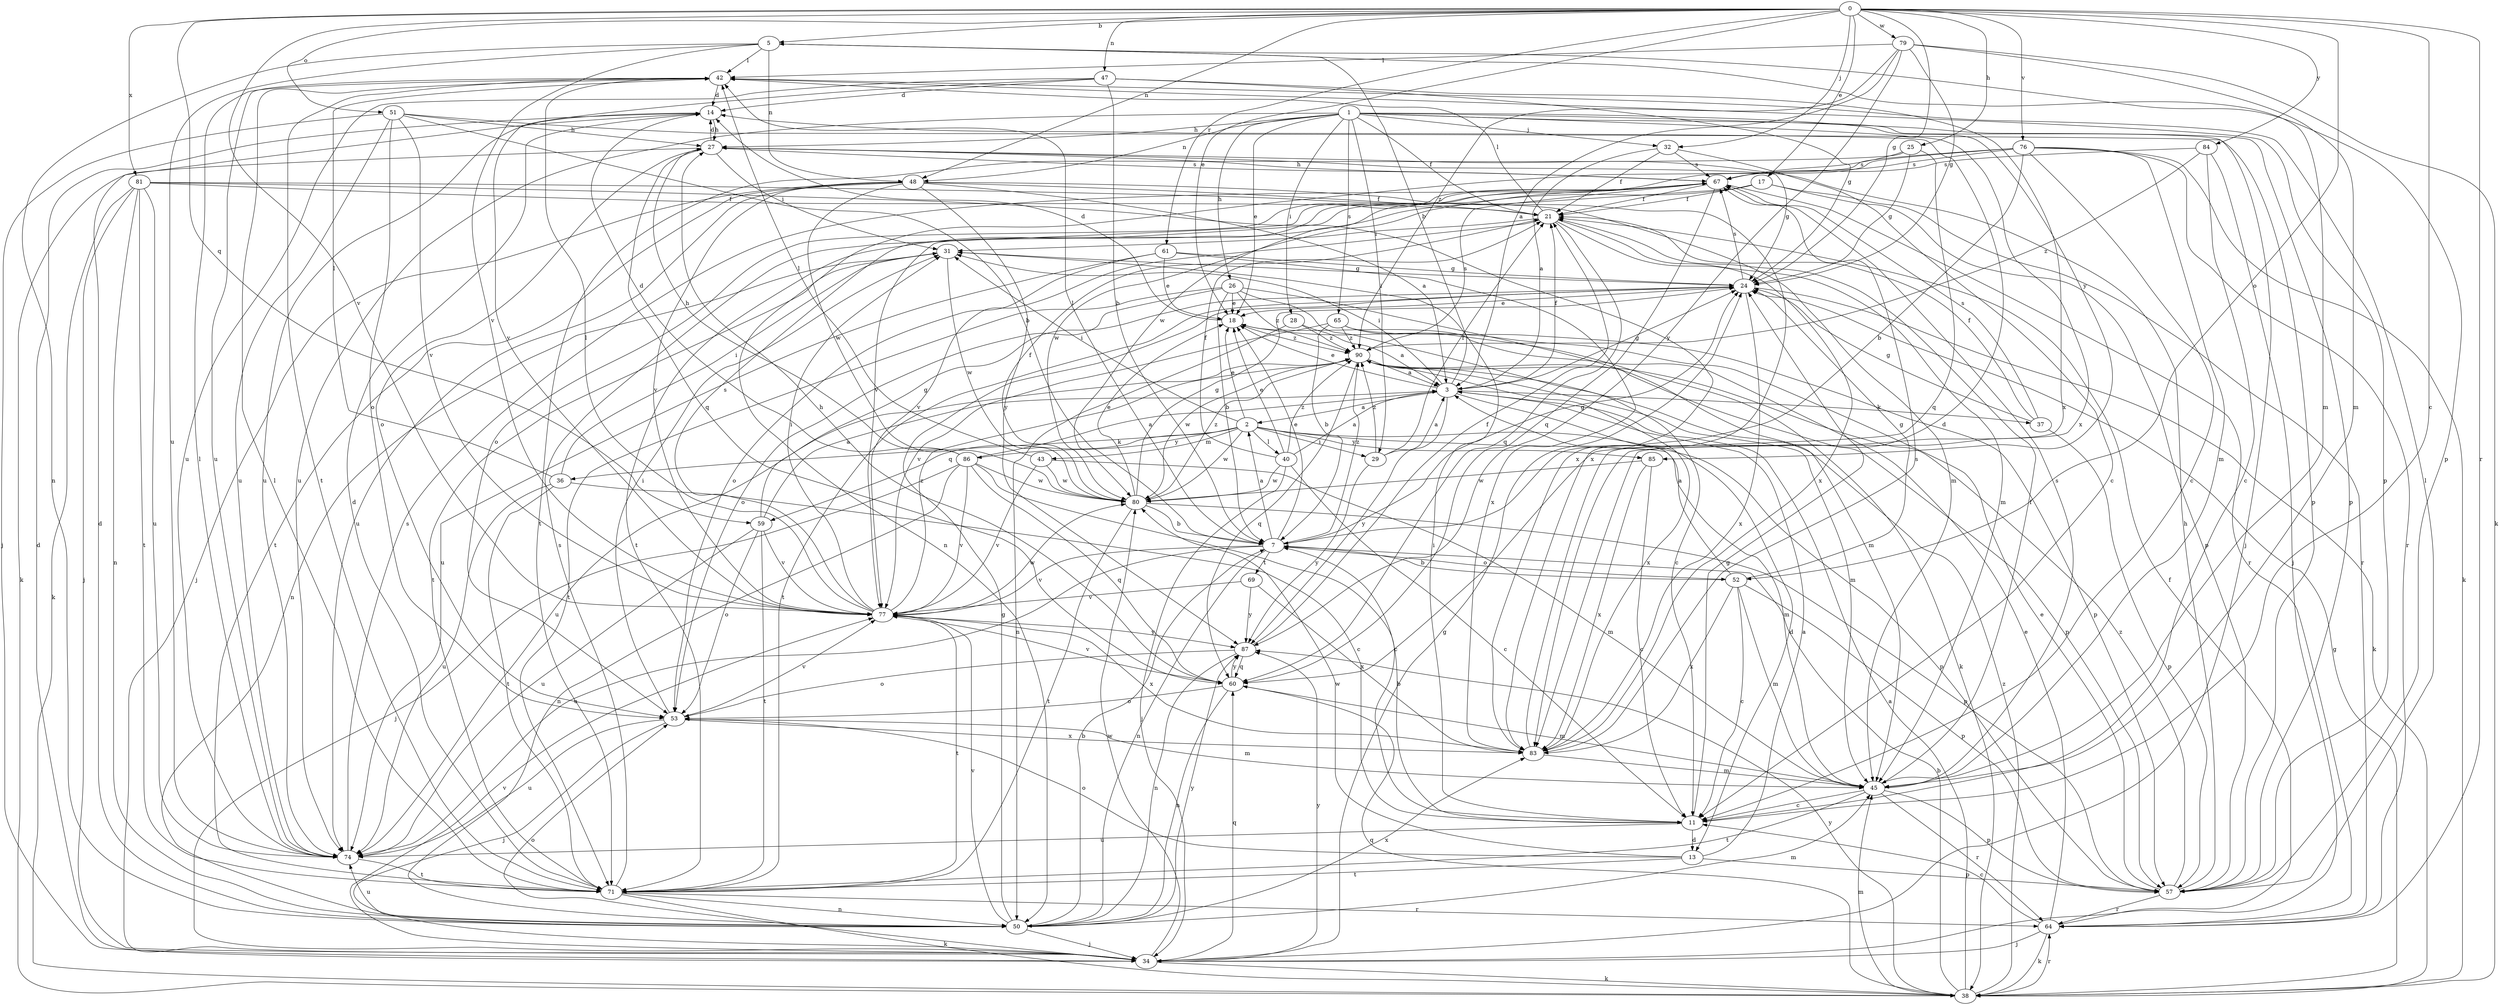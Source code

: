 strict digraph  {
0;
1;
2;
3;
5;
7;
11;
13;
14;
17;
18;
21;
24;
25;
26;
27;
28;
29;
31;
32;
34;
36;
37;
38;
40;
42;
43;
45;
47;
48;
50;
51;
52;
53;
57;
59;
60;
61;
64;
65;
67;
69;
71;
74;
76;
77;
79;
80;
81;
83;
84;
85;
86;
87;
90;
0 -> 5  [label=b];
0 -> 11  [label=c];
0 -> 17  [label=e];
0 -> 18  [label=e];
0 -> 24  [label=g];
0 -> 25  [label=h];
0 -> 32  [label=j];
0 -> 47  [label=n];
0 -> 48  [label=n];
0 -> 51  [label=o];
0 -> 52  [label=o];
0 -> 59  [label=q];
0 -> 61  [label=r];
0 -> 64  [label=r];
0 -> 76  [label=v];
0 -> 77  [label=v];
0 -> 79  [label=w];
0 -> 81  [label=x];
0 -> 84  [label=y];
1 -> 18  [label=e];
1 -> 21  [label=f];
1 -> 26  [label=h];
1 -> 27  [label=h];
1 -> 28  [label=i];
1 -> 29  [label=i];
1 -> 32  [label=j];
1 -> 34  [label=j];
1 -> 48  [label=n];
1 -> 57  [label=p];
1 -> 65  [label=s];
1 -> 74  [label=u];
1 -> 83  [label=x];
1 -> 85  [label=y];
2 -> 18  [label=e];
2 -> 29  [label=i];
2 -> 31  [label=i];
2 -> 36  [label=k];
2 -> 40  [label=l];
2 -> 43  [label=m];
2 -> 45  [label=m];
2 -> 57  [label=p];
2 -> 59  [label=q];
2 -> 80  [label=w];
2 -> 85  [label=y];
2 -> 86  [label=y];
3 -> 2  [label=a];
3 -> 5  [label=b];
3 -> 13  [label=d];
3 -> 18  [label=e];
3 -> 21  [label=f];
3 -> 24  [label=g];
3 -> 31  [label=i];
3 -> 37  [label=k];
3 -> 87  [label=y];
5 -> 42  [label=l];
5 -> 45  [label=m];
5 -> 48  [label=n];
5 -> 50  [label=n];
5 -> 57  [label=p];
5 -> 74  [label=u];
5 -> 77  [label=v];
7 -> 2  [label=a];
7 -> 18  [label=e];
7 -> 24  [label=g];
7 -> 42  [label=l];
7 -> 50  [label=n];
7 -> 52  [label=o];
7 -> 69  [label=t];
7 -> 74  [label=u];
7 -> 77  [label=v];
7 -> 90  [label=z];
11 -> 7  [label=b];
11 -> 13  [label=d];
11 -> 24  [label=g];
11 -> 31  [label=i];
11 -> 74  [label=u];
13 -> 3  [label=a];
13 -> 53  [label=o];
13 -> 57  [label=p];
13 -> 71  [label=t];
13 -> 80  [label=w];
14 -> 27  [label=h];
14 -> 74  [label=u];
17 -> 21  [label=f];
17 -> 57  [label=p];
17 -> 64  [label=r];
17 -> 71  [label=t];
17 -> 77  [label=v];
18 -> 14  [label=d];
18 -> 90  [label=z];
21 -> 31  [label=i];
21 -> 42  [label=l];
21 -> 45  [label=m];
21 -> 60  [label=q];
21 -> 77  [label=v];
21 -> 83  [label=x];
24 -> 18  [label=e];
24 -> 38  [label=k];
24 -> 67  [label=s];
24 -> 71  [label=t];
24 -> 83  [label=x];
25 -> 24  [label=g];
25 -> 60  [label=q];
25 -> 67  [label=s];
25 -> 71  [label=t];
26 -> 7  [label=b];
26 -> 11  [label=c];
26 -> 18  [label=e];
26 -> 45  [label=m];
26 -> 53  [label=o];
26 -> 71  [label=t];
26 -> 90  [label=z];
27 -> 14  [label=d];
27 -> 24  [label=g];
27 -> 31  [label=i];
27 -> 38  [label=k];
27 -> 53  [label=o];
27 -> 60  [label=q];
27 -> 67  [label=s];
28 -> 3  [label=a];
28 -> 50  [label=n];
28 -> 90  [label=z];
29 -> 3  [label=a];
29 -> 21  [label=f];
29 -> 87  [label=y];
29 -> 90  [label=z];
31 -> 24  [label=g];
31 -> 50  [label=n];
31 -> 71  [label=t];
31 -> 80  [label=w];
32 -> 3  [label=a];
32 -> 11  [label=c];
32 -> 21  [label=f];
32 -> 67  [label=s];
34 -> 14  [label=d];
34 -> 24  [label=g];
34 -> 38  [label=k];
34 -> 53  [label=o];
34 -> 60  [label=q];
34 -> 77  [label=v];
34 -> 80  [label=w];
34 -> 87  [label=y];
36 -> 11  [label=c];
36 -> 31  [label=i];
36 -> 42  [label=l];
36 -> 71  [label=t];
36 -> 74  [label=u];
37 -> 21  [label=f];
37 -> 24  [label=g];
37 -> 57  [label=p];
37 -> 67  [label=s];
38 -> 3  [label=a];
38 -> 7  [label=b];
38 -> 24  [label=g];
38 -> 45  [label=m];
38 -> 60  [label=q];
38 -> 64  [label=r];
38 -> 87  [label=y];
38 -> 90  [label=z];
40 -> 3  [label=a];
40 -> 11  [label=c];
40 -> 18  [label=e];
40 -> 21  [label=f];
40 -> 34  [label=j];
40 -> 80  [label=w];
40 -> 90  [label=z];
42 -> 14  [label=d];
42 -> 57  [label=p];
42 -> 71  [label=t];
42 -> 74  [label=u];
43 -> 42  [label=l];
43 -> 45  [label=m];
43 -> 77  [label=v];
43 -> 80  [label=w];
45 -> 11  [label=c];
45 -> 21  [label=f];
45 -> 57  [label=p];
45 -> 64  [label=r];
45 -> 67  [label=s];
45 -> 71  [label=t];
47 -> 7  [label=b];
47 -> 14  [label=d];
47 -> 24  [label=g];
47 -> 74  [label=u];
47 -> 77  [label=v];
47 -> 83  [label=x];
48 -> 3  [label=a];
48 -> 21  [label=f];
48 -> 34  [label=j];
48 -> 71  [label=t];
48 -> 74  [label=u];
48 -> 77  [label=v];
48 -> 80  [label=w];
48 -> 83  [label=x];
48 -> 87  [label=y];
50 -> 7  [label=b];
50 -> 14  [label=d];
50 -> 24  [label=g];
50 -> 34  [label=j];
50 -> 45  [label=m];
50 -> 74  [label=u];
50 -> 77  [label=v];
50 -> 83  [label=x];
50 -> 87  [label=y];
51 -> 7  [label=b];
51 -> 27  [label=h];
51 -> 34  [label=j];
51 -> 53  [label=o];
51 -> 57  [label=p];
51 -> 74  [label=u];
51 -> 77  [label=v];
52 -> 3  [label=a];
52 -> 7  [label=b];
52 -> 11  [label=c];
52 -> 24  [label=g];
52 -> 45  [label=m];
52 -> 57  [label=p];
52 -> 83  [label=x];
53 -> 31  [label=i];
53 -> 34  [label=j];
53 -> 45  [label=m];
53 -> 74  [label=u];
53 -> 77  [label=v];
53 -> 83  [label=x];
57 -> 18  [label=e];
57 -> 27  [label=h];
57 -> 42  [label=l];
57 -> 64  [label=r];
57 -> 90  [label=z];
59 -> 3  [label=a];
59 -> 24  [label=g];
59 -> 53  [label=o];
59 -> 71  [label=t];
59 -> 74  [label=u];
59 -> 77  [label=v];
60 -> 27  [label=h];
60 -> 45  [label=m];
60 -> 50  [label=n];
60 -> 53  [label=o];
60 -> 77  [label=v];
60 -> 87  [label=y];
61 -> 18  [label=e];
61 -> 24  [label=g];
61 -> 53  [label=o];
61 -> 74  [label=u];
61 -> 83  [label=x];
64 -> 11  [label=c];
64 -> 18  [label=e];
64 -> 21  [label=f];
64 -> 34  [label=j];
64 -> 38  [label=k];
65 -> 7  [label=b];
65 -> 38  [label=k];
65 -> 57  [label=p];
65 -> 77  [label=v];
65 -> 90  [label=z];
67 -> 21  [label=f];
67 -> 27  [label=h];
67 -> 53  [label=o];
67 -> 60  [label=q];
67 -> 64  [label=r];
67 -> 80  [label=w];
69 -> 77  [label=v];
69 -> 83  [label=x];
69 -> 87  [label=y];
71 -> 14  [label=d];
71 -> 38  [label=k];
71 -> 42  [label=l];
71 -> 50  [label=n];
71 -> 64  [label=r];
71 -> 67  [label=s];
74 -> 42  [label=l];
74 -> 67  [label=s];
74 -> 71  [label=t];
76 -> 7  [label=b];
76 -> 11  [label=c];
76 -> 38  [label=k];
76 -> 45  [label=m];
76 -> 50  [label=n];
76 -> 64  [label=r];
76 -> 67  [label=s];
76 -> 80  [label=w];
77 -> 31  [label=i];
77 -> 42  [label=l];
77 -> 67  [label=s];
77 -> 71  [label=t];
77 -> 80  [label=w];
77 -> 83  [label=x];
77 -> 87  [label=y];
77 -> 90  [label=z];
79 -> 3  [label=a];
79 -> 24  [label=g];
79 -> 38  [label=k];
79 -> 42  [label=l];
79 -> 45  [label=m];
79 -> 87  [label=y];
79 -> 90  [label=z];
80 -> 7  [label=b];
80 -> 18  [label=e];
80 -> 21  [label=f];
80 -> 24  [label=g];
80 -> 57  [label=p];
80 -> 71  [label=t];
80 -> 90  [label=z];
81 -> 21  [label=f];
81 -> 34  [label=j];
81 -> 38  [label=k];
81 -> 45  [label=m];
81 -> 50  [label=n];
81 -> 71  [label=t];
81 -> 74  [label=u];
81 -> 83  [label=x];
83 -> 14  [label=d];
83 -> 45  [label=m];
83 -> 67  [label=s];
84 -> 11  [label=c];
84 -> 34  [label=j];
84 -> 67  [label=s];
84 -> 90  [label=z];
85 -> 11  [label=c];
85 -> 80  [label=w];
85 -> 83  [label=x];
86 -> 3  [label=a];
86 -> 11  [label=c];
86 -> 14  [label=d];
86 -> 27  [label=h];
86 -> 34  [label=j];
86 -> 50  [label=n];
86 -> 60  [label=q];
86 -> 77  [label=v];
86 -> 80  [label=w];
87 -> 21  [label=f];
87 -> 50  [label=n];
87 -> 53  [label=o];
87 -> 60  [label=q];
90 -> 3  [label=a];
90 -> 45  [label=m];
90 -> 57  [label=p];
90 -> 60  [label=q];
90 -> 67  [label=s];
90 -> 74  [label=u];
90 -> 80  [label=w];
90 -> 83  [label=x];
}

